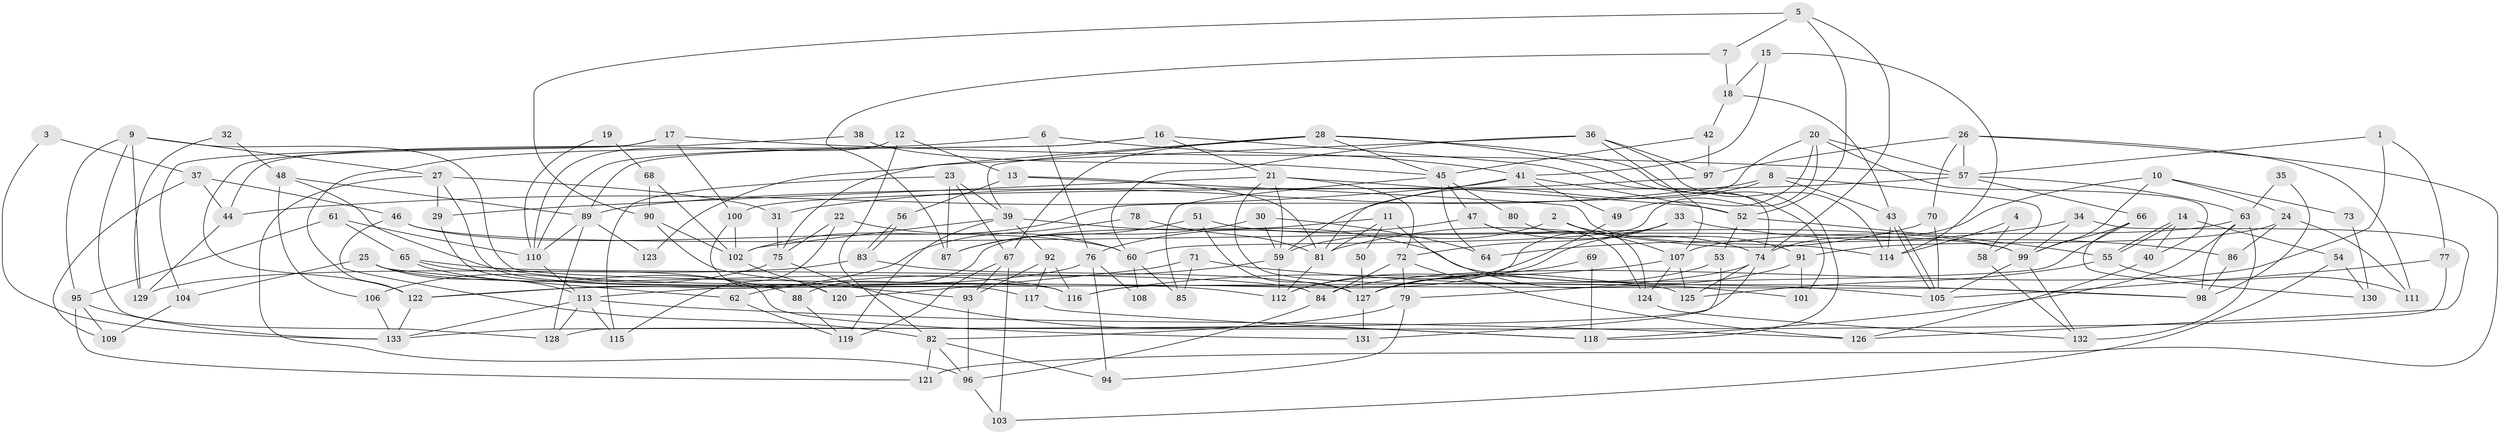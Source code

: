 // Generated by graph-tools (version 1.1) at 2025/15/03/09/25 04:15:10]
// undirected, 133 vertices, 266 edges
graph export_dot {
graph [start="1"]
  node [color=gray90,style=filled];
  1;
  2;
  3;
  4;
  5;
  6;
  7;
  8;
  9;
  10;
  11;
  12;
  13;
  14;
  15;
  16;
  17;
  18;
  19;
  20;
  21;
  22;
  23;
  24;
  25;
  26;
  27;
  28;
  29;
  30;
  31;
  32;
  33;
  34;
  35;
  36;
  37;
  38;
  39;
  40;
  41;
  42;
  43;
  44;
  45;
  46;
  47;
  48;
  49;
  50;
  51;
  52;
  53;
  54;
  55;
  56;
  57;
  58;
  59;
  60;
  61;
  62;
  63;
  64;
  65;
  66;
  67;
  68;
  69;
  70;
  71;
  72;
  73;
  74;
  75;
  76;
  77;
  78;
  79;
  80;
  81;
  82;
  83;
  84;
  85;
  86;
  87;
  88;
  89;
  90;
  91;
  92;
  93;
  94;
  95;
  96;
  97;
  98;
  99;
  100;
  101;
  102;
  103;
  104;
  105;
  106;
  107;
  108;
  109;
  110;
  111;
  112;
  113;
  114;
  115;
  116;
  117;
  118;
  119;
  120;
  121;
  122;
  123;
  124;
  125;
  126;
  127;
  128;
  129;
  130;
  131;
  132;
  133;
  1 -- 57;
  1 -- 84;
  1 -- 77;
  2 -- 59;
  2 -- 91;
  2 -- 107;
  3 -- 133;
  3 -- 37;
  4 -- 114;
  4 -- 58;
  5 -- 74;
  5 -- 52;
  5 -- 7;
  5 -- 90;
  6 -- 122;
  6 -- 76;
  6 -- 41;
  7 -- 87;
  7 -- 18;
  8 -- 59;
  8 -- 43;
  8 -- 31;
  8 -- 58;
  9 -- 98;
  9 -- 128;
  9 -- 27;
  9 -- 95;
  9 -- 129;
  10 -- 74;
  10 -- 99;
  10 -- 24;
  10 -- 73;
  11 -- 88;
  11 -- 101;
  11 -- 50;
  11 -- 81;
  12 -- 82;
  12 -- 110;
  12 -- 13;
  13 -- 81;
  13 -- 56;
  13 -- 114;
  14 -- 55;
  14 -- 55;
  14 -- 40;
  14 -- 54;
  15 -- 41;
  15 -- 18;
  15 -- 114;
  16 -- 110;
  16 -- 21;
  16 -- 74;
  16 -- 89;
  17 -- 57;
  17 -- 104;
  17 -- 100;
  17 -- 122;
  18 -- 43;
  18 -- 42;
  19 -- 110;
  19 -- 68;
  20 -- 102;
  20 -- 60;
  20 -- 40;
  20 -- 49;
  20 -- 57;
  21 -- 59;
  21 -- 72;
  21 -- 29;
  21 -- 52;
  21 -- 125;
  22 -- 60;
  22 -- 75;
  22 -- 115;
  23 -- 67;
  23 -- 115;
  23 -- 39;
  23 -- 87;
  24 -- 111;
  24 -- 86;
  24 -- 91;
  25 -- 116;
  25 -- 113;
  25 -- 62;
  25 -- 104;
  26 -- 57;
  26 -- 70;
  26 -- 97;
  26 -- 111;
  26 -- 121;
  27 -- 29;
  27 -- 31;
  27 -- 96;
  27 -- 116;
  28 -- 45;
  28 -- 39;
  28 -- 67;
  28 -- 101;
  28 -- 118;
  28 -- 123;
  29 -- 117;
  30 -- 64;
  30 -- 59;
  30 -- 87;
  31 -- 75;
  32 -- 129;
  32 -- 48;
  33 -- 116;
  33 -- 112;
  33 -- 72;
  33 -- 86;
  34 -- 99;
  34 -- 126;
  34 -- 64;
  35 -- 63;
  35 -- 98;
  36 -- 114;
  36 -- 107;
  36 -- 60;
  36 -- 75;
  36 -- 97;
  37 -- 46;
  37 -- 44;
  37 -- 109;
  38 -- 45;
  38 -- 44;
  39 -- 92;
  39 -- 102;
  39 -- 105;
  39 -- 119;
  40 -- 126;
  41 -- 52;
  41 -- 44;
  41 -- 49;
  41 -- 81;
  42 -- 97;
  42 -- 45;
  43 -- 105;
  43 -- 105;
  43 -- 114;
  44 -- 129;
  45 -- 47;
  45 -- 64;
  45 -- 80;
  45 -- 85;
  46 -- 99;
  46 -- 60;
  46 -- 82;
  47 -- 74;
  47 -- 124;
  47 -- 76;
  48 -- 89;
  48 -- 106;
  48 -- 112;
  49 -- 127;
  50 -- 127;
  51 -- 99;
  51 -- 87;
  51 -- 127;
  52 -- 55;
  52 -- 53;
  53 -- 127;
  53 -- 131;
  54 -- 103;
  54 -- 130;
  55 -- 125;
  55 -- 111;
  56 -- 83;
  56 -- 83;
  57 -- 63;
  57 -- 66;
  57 -- 89;
  58 -- 132;
  59 -- 112;
  59 -- 62;
  60 -- 85;
  60 -- 108;
  61 -- 95;
  61 -- 110;
  61 -- 65;
  62 -- 119;
  63 -- 118;
  63 -- 107;
  63 -- 98;
  63 -- 132;
  65 -- 131;
  65 -- 84;
  65 -- 88;
  66 -- 113;
  66 -- 99;
  66 -- 130;
  67 -- 93;
  67 -- 103;
  67 -- 119;
  68 -- 90;
  68 -- 102;
  69 -- 112;
  69 -- 118;
  70 -- 81;
  70 -- 105;
  71 -- 98;
  71 -- 120;
  71 -- 85;
  72 -- 84;
  72 -- 79;
  72 -- 126;
  73 -- 130;
  74 -- 79;
  74 -- 125;
  74 -- 133;
  75 -- 106;
  75 -- 118;
  76 -- 94;
  76 -- 108;
  76 -- 122;
  77 -- 105;
  77 -- 128;
  78 -- 122;
  78 -- 81;
  79 -- 82;
  79 -- 94;
  80 -- 124;
  81 -- 112;
  82 -- 121;
  82 -- 94;
  82 -- 96;
  83 -- 127;
  83 -- 129;
  84 -- 96;
  86 -- 98;
  88 -- 119;
  89 -- 110;
  89 -- 123;
  89 -- 128;
  90 -- 102;
  90 -- 93;
  91 -- 127;
  91 -- 101;
  92 -- 116;
  92 -- 93;
  92 -- 117;
  93 -- 96;
  95 -- 133;
  95 -- 109;
  95 -- 121;
  96 -- 103;
  97 -- 100;
  99 -- 105;
  99 -- 132;
  100 -- 102;
  100 -- 120;
  102 -- 120;
  104 -- 109;
  106 -- 133;
  107 -- 125;
  107 -- 116;
  107 -- 124;
  110 -- 113;
  113 -- 128;
  113 -- 133;
  113 -- 115;
  113 -- 126;
  117 -- 118;
  122 -- 133;
  124 -- 132;
  127 -- 131;
}
